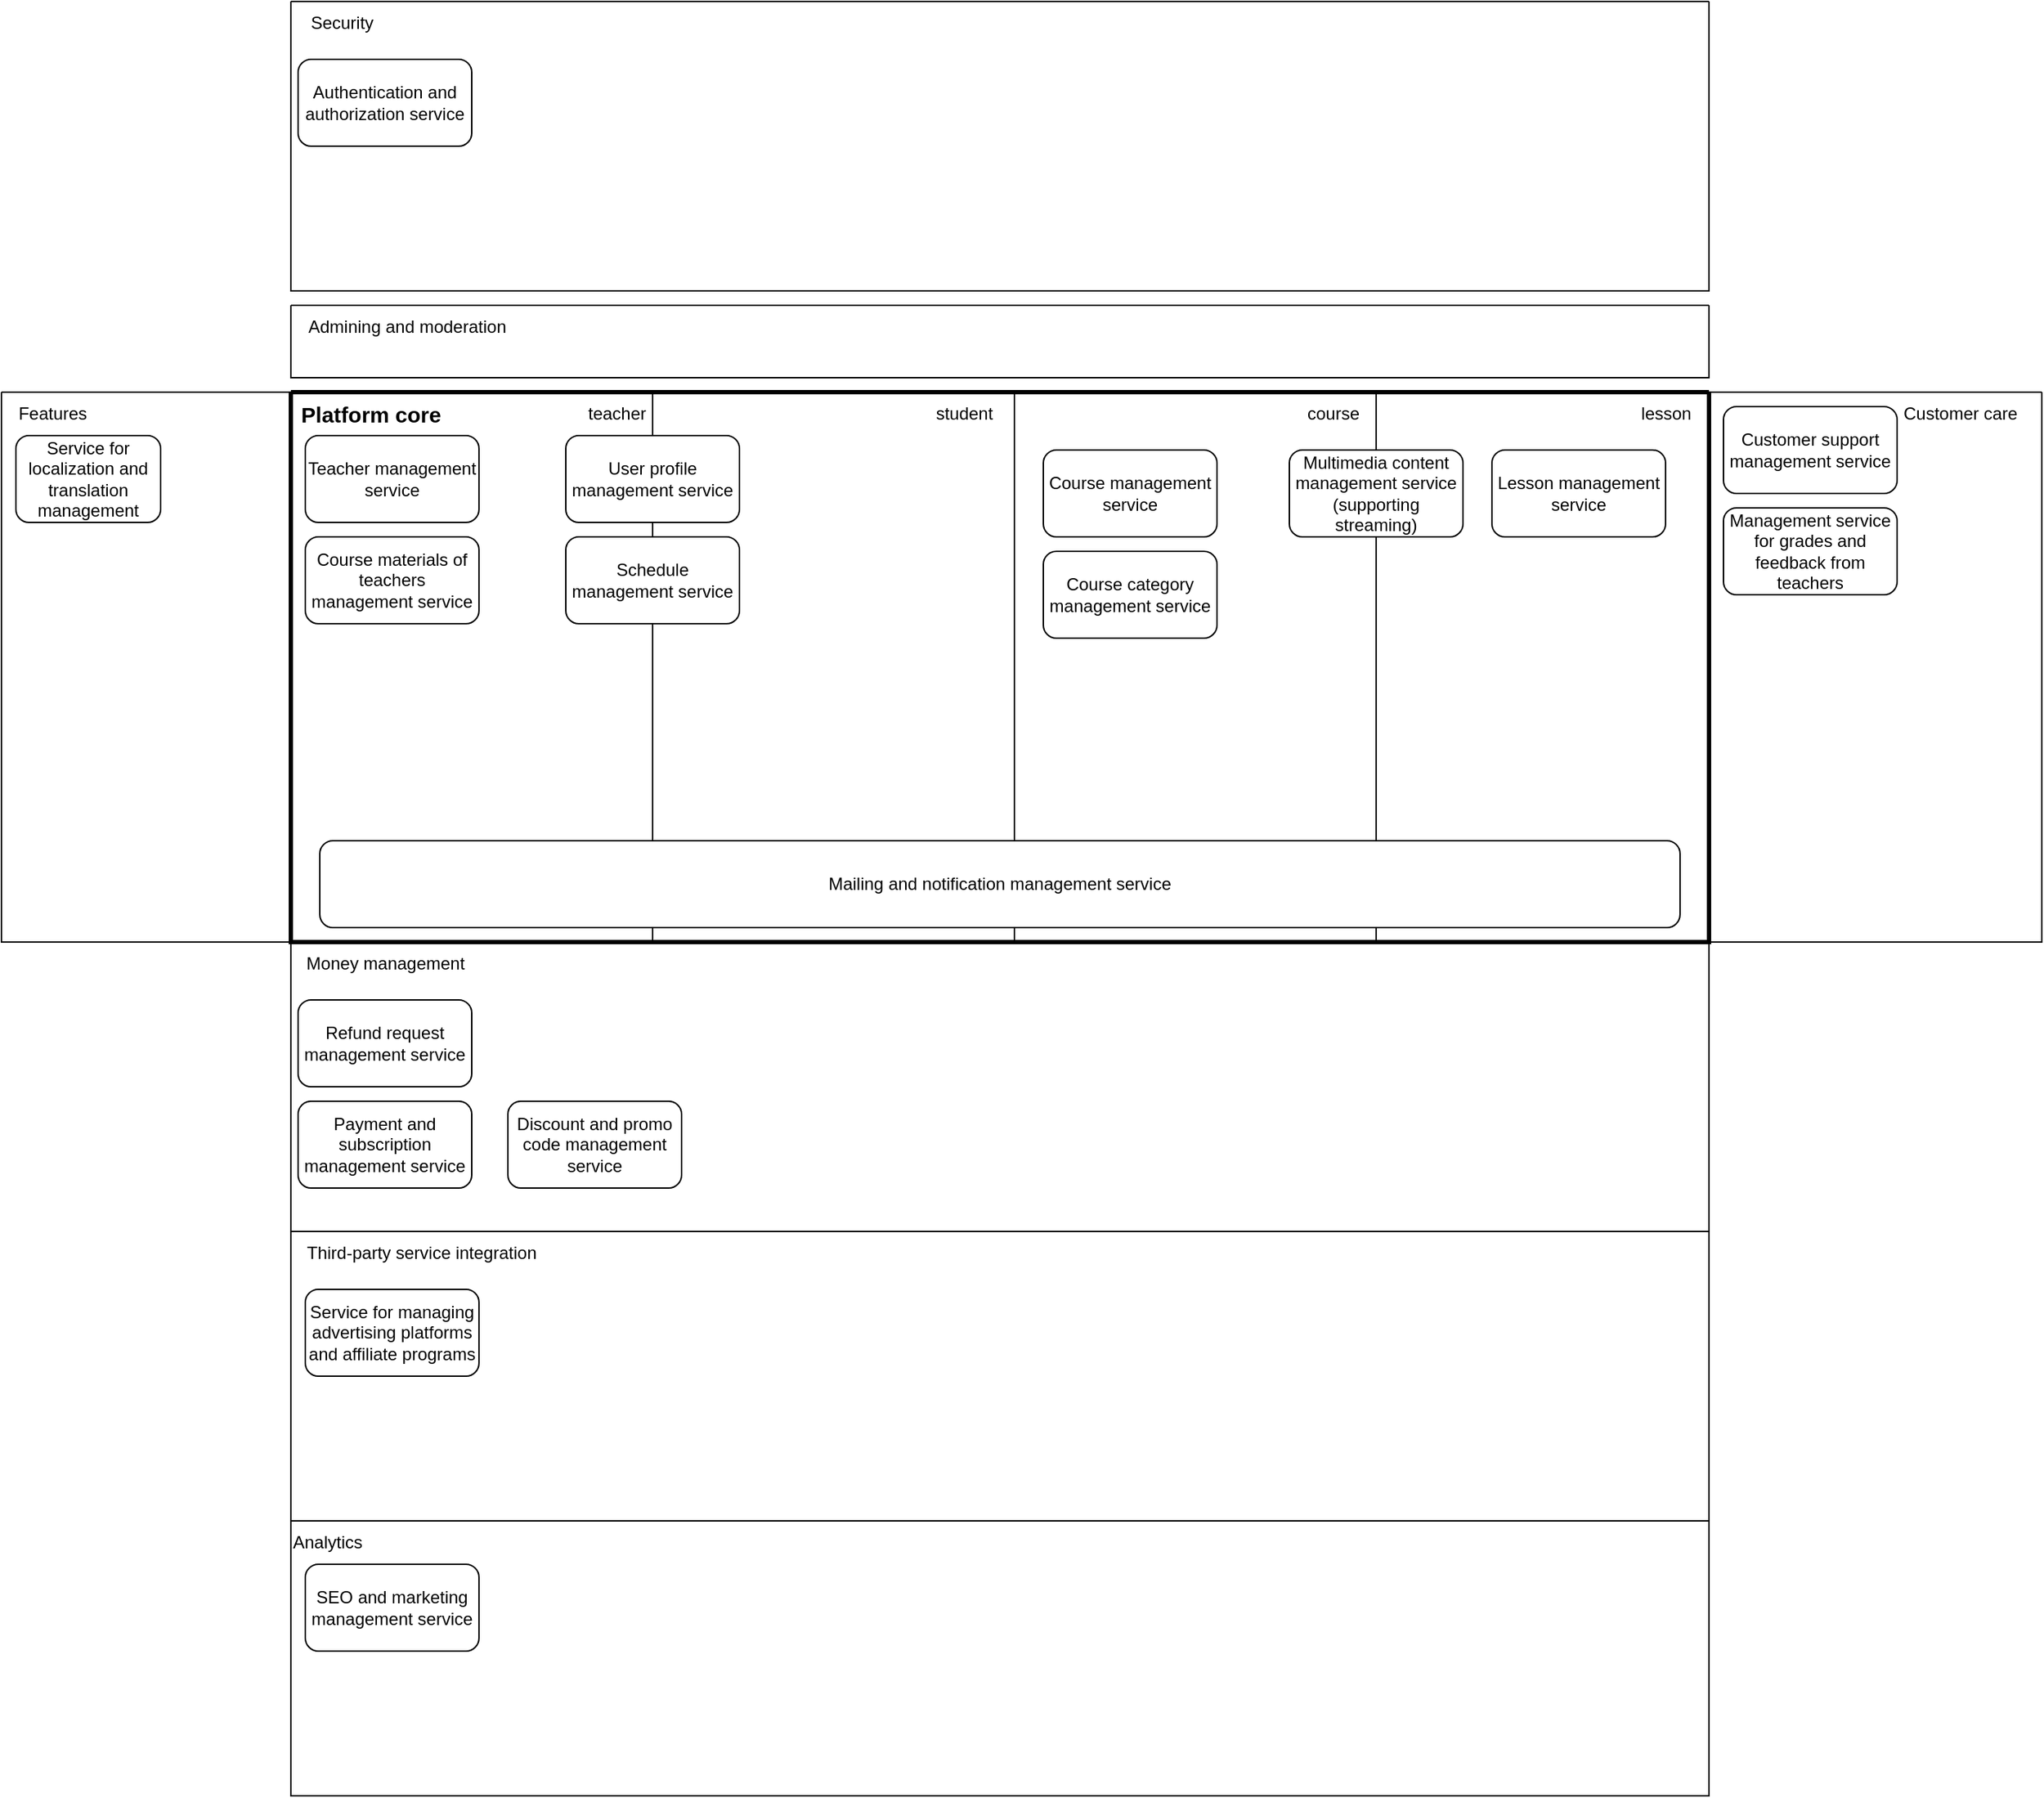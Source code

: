 <mxfile version="21.0.6" type="github">
  <diagram name="Page-1" id="XPsEhaVmD4LxFUibNrj5">
    <mxGraphModel dx="2284" dy="1875" grid="1" gridSize="10" guides="1" tooltips="1" connect="1" arrows="1" fold="1" page="1" pageScale="1" pageWidth="850" pageHeight="1100" math="0" shadow="0">
      <root>
        <mxCell id="0" />
        <mxCell id="1" parent="0" />
        <mxCell id="vwFbI64DFWH7WejsQwX_-11" value="" style="swimlane;startSize=0;movable=1;resizable=1;rotatable=1;deletable=1;editable=1;locked=0;connectable=1;" vertex="1" parent="1">
          <mxGeometry x="-480" y="-270" width="980" height="200" as="geometry" />
        </mxCell>
        <mxCell id="vwFbI64DFWH7WejsQwX_-10" value="Authentication and authorization service" style="rounded=1;whiteSpace=wrap;html=1;" vertex="1" parent="vwFbI64DFWH7WejsQwX_-11">
          <mxGeometry x="5" y="40" width="120" height="60" as="geometry" />
        </mxCell>
        <mxCell id="vwFbI64DFWH7WejsQwX_-12" value="Security" style="text;html=1;align=center;verticalAlign=middle;resizable=1;points=[];autosize=1;strokeColor=none;fillColor=none;movable=1;rotatable=1;deletable=1;editable=1;locked=0;connectable=1;" vertex="1" parent="vwFbI64DFWH7WejsQwX_-11">
          <mxGeometry width="70" height="30" as="geometry" />
        </mxCell>
        <mxCell id="vwFbI64DFWH7WejsQwX_-13" value="" style="swimlane;startSize=0;" vertex="1" parent="1">
          <mxGeometry x="500" width="230" height="380" as="geometry" />
        </mxCell>
        <mxCell id="vwFbI64DFWH7WejsQwX_-7" value="Management service for grades and feedback from teachers" style="rounded=1;whiteSpace=wrap;html=1;" vertex="1" parent="vwFbI64DFWH7WejsQwX_-13">
          <mxGeometry x="10" y="80" width="120" height="60" as="geometry" />
        </mxCell>
        <mxCell id="vwFbI64DFWH7WejsQwX_-4" value="Customer support management service" style="rounded=1;whiteSpace=wrap;html=1;" vertex="1" parent="vwFbI64DFWH7WejsQwX_-13">
          <mxGeometry x="10" y="10" width="120" height="60" as="geometry" />
        </mxCell>
        <mxCell id="vwFbI64DFWH7WejsQwX_-14" value="Customer care&amp;nbsp;" style="text;html=1;align=center;verticalAlign=middle;resizable=0;points=[];autosize=1;strokeColor=none;fillColor=none;" vertex="1" parent="vwFbI64DFWH7WejsQwX_-13">
          <mxGeometry x="120" width="110" height="30" as="geometry" />
        </mxCell>
        <mxCell id="vwFbI64DFWH7WejsQwX_-15" value="" style="swimlane;startSize=0;strokeColor=#000000;rounded=0;swimlaneLine=1;fillColor=default;strokeWidth=3;" vertex="1" parent="1">
          <mxGeometry x="-480" width="980" height="380" as="geometry" />
        </mxCell>
        <mxCell id="vwFbI64DFWH7WejsQwX_-16" value="Platform core" style="text;html=1;align=center;verticalAlign=middle;resizable=0;points=[];autosize=1;strokeColor=none;fillColor=none;fontSize=15;fontStyle=1" vertex="1" parent="vwFbI64DFWH7WejsQwX_-15">
          <mxGeometry x="-5" width="120" height="30" as="geometry" />
        </mxCell>
        <mxCell id="vwFbI64DFWH7WejsQwX_-38" value="" style="swimlane;startSize=0;" vertex="1" parent="vwFbI64DFWH7WejsQwX_-15">
          <mxGeometry width="250" height="380" as="geometry" />
        </mxCell>
        <mxCell id="vwFbI64DFWH7WejsQwX_-21" value="Teacher management service" style="rounded=1;whiteSpace=wrap;html=1;" vertex="1" parent="vwFbI64DFWH7WejsQwX_-38">
          <mxGeometry x="10" y="30" width="120" height="60" as="geometry" />
        </mxCell>
        <mxCell id="vwFbI64DFWH7WejsQwX_-6" value="Course materials of teachers management service" style="rounded=1;whiteSpace=wrap;html=1;" vertex="1" parent="vwFbI64DFWH7WejsQwX_-38">
          <mxGeometry x="10" y="100" width="120" height="60" as="geometry" />
        </mxCell>
        <mxCell id="vwFbI64DFWH7WejsQwX_-47" value="" style="swimlane;startSize=0;" vertex="1" parent="vwFbI64DFWH7WejsQwX_-38">
          <mxGeometry x="-200" width="200" height="380" as="geometry" />
        </mxCell>
        <mxCell id="vwFbI64DFWH7WejsQwX_-48" value="Features" style="text;html=1;align=center;verticalAlign=middle;resizable=0;points=[];autosize=1;strokeColor=none;fillColor=none;" vertex="1" parent="vwFbI64DFWH7WejsQwX_-47">
          <mxGeometry width="70" height="30" as="geometry" />
        </mxCell>
        <mxCell id="vwFbI64DFWH7WejsQwX_-46" value="Service for localization and translation management" style="rounded=1;whiteSpace=wrap;html=1;" vertex="1" parent="vwFbI64DFWH7WejsQwX_-47">
          <mxGeometry x="10" y="30" width="100" height="60" as="geometry" />
        </mxCell>
        <mxCell id="vwFbI64DFWH7WejsQwX_-39" value="" style="swimlane;startSize=0;" vertex="1" parent="vwFbI64DFWH7WejsQwX_-15">
          <mxGeometry x="250" width="250" height="380" as="geometry" />
        </mxCell>
        <mxCell id="vwFbI64DFWH7WejsQwX_-42" value="student" style="text;html=1;align=center;verticalAlign=middle;resizable=0;points=[];autosize=1;strokeColor=none;fillColor=none;" vertex="1" parent="vwFbI64DFWH7WejsQwX_-39">
          <mxGeometry x="185" width="60" height="30" as="geometry" />
        </mxCell>
        <mxCell id="vwFbI64DFWH7WejsQwX_-31" value="User profile management service" style="rounded=1;whiteSpace=wrap;html=1;" vertex="1" parent="vwFbI64DFWH7WejsQwX_-39">
          <mxGeometry x="-60" y="30" width="120" height="60" as="geometry" />
        </mxCell>
        <mxCell id="vwFbI64DFWH7WejsQwX_-2" value="Schedule management service" style="rounded=1;whiteSpace=wrap;html=1;" vertex="1" parent="vwFbI64DFWH7WejsQwX_-39">
          <mxGeometry x="-60" y="100" width="120" height="60" as="geometry" />
        </mxCell>
        <mxCell id="vwFbI64DFWH7WejsQwX_-40" value="" style="swimlane;startSize=0;" vertex="1" parent="vwFbI64DFWH7WejsQwX_-15">
          <mxGeometry x="500" width="250" height="380" as="geometry" />
        </mxCell>
        <mxCell id="vwFbI64DFWH7WejsQwX_-43" value="course" style="text;html=1;align=center;verticalAlign=middle;resizable=0;points=[];autosize=1;strokeColor=none;fillColor=none;" vertex="1" parent="vwFbI64DFWH7WejsQwX_-40">
          <mxGeometry x="190" width="60" height="30" as="geometry" />
        </mxCell>
        <mxCell id="vwFbI64DFWH7WejsQwX_-5" value="Course management service" style="rounded=1;whiteSpace=wrap;html=1;" vertex="1" parent="vwFbI64DFWH7WejsQwX_-40">
          <mxGeometry x="20" y="40" width="120" height="60" as="geometry" />
        </mxCell>
        <mxCell id="vwFbI64DFWH7WejsQwX_-32" value="Course category management service" style="rounded=1;whiteSpace=wrap;html=1;" vertex="1" parent="vwFbI64DFWH7WejsQwX_-40">
          <mxGeometry x="20" y="110" width="120" height="60" as="geometry" />
        </mxCell>
        <mxCell id="vwFbI64DFWH7WejsQwX_-45" value="lesson" style="text;html=1;align=center;verticalAlign=middle;resizable=0;points=[];autosize=1;strokeColor=none;fillColor=none;" vertex="1" parent="vwFbI64DFWH7WejsQwX_-15">
          <mxGeometry x="920" width="60" height="30" as="geometry" />
        </mxCell>
        <mxCell id="vwFbI64DFWH7WejsQwX_-35" value="Lesson management service" style="rounded=1;whiteSpace=wrap;html=1;" vertex="1" parent="vwFbI64DFWH7WejsQwX_-15">
          <mxGeometry x="830" y="40" width="120" height="60" as="geometry" />
        </mxCell>
        <mxCell id="vwFbI64DFWH7WejsQwX_-1" value="Multimedia content management service (supporting streaming)" style="rounded=1;whiteSpace=wrap;html=1;" vertex="1" parent="vwFbI64DFWH7WejsQwX_-15">
          <mxGeometry x="690" y="40" width="120" height="60" as="geometry" />
        </mxCell>
        <mxCell id="vwFbI64DFWH7WejsQwX_-28" value="Mailing and notification management service" style="rounded=1;whiteSpace=wrap;html=1;" vertex="1" parent="vwFbI64DFWH7WejsQwX_-15">
          <mxGeometry x="20" y="310" width="940" height="60" as="geometry" />
        </mxCell>
        <mxCell id="vwFbI64DFWH7WejsQwX_-17" value="" style="swimlane;startSize=0;" vertex="1" parent="1">
          <mxGeometry x="-480" y="580" width="980" height="200" as="geometry" />
        </mxCell>
        <mxCell id="vwFbI64DFWH7WejsQwX_-18" value="Third-party service integration&lt;br&gt;" style="text;html=1;align=center;verticalAlign=middle;resizable=0;points=[];autosize=1;strokeColor=none;fillColor=none;" vertex="1" parent="vwFbI64DFWH7WejsQwX_-17">
          <mxGeometry width="180" height="30" as="geometry" />
        </mxCell>
        <mxCell id="vwFbI64DFWH7WejsQwX_-8" value="Service for managing advertising platforms and affiliate programs" style="rounded=1;whiteSpace=wrap;html=1;" vertex="1" parent="vwFbI64DFWH7WejsQwX_-17">
          <mxGeometry x="10" y="40" width="120" height="60" as="geometry" />
        </mxCell>
        <mxCell id="vwFbI64DFWH7WejsQwX_-19" value="" style="swimlane;startSize=0;" vertex="1" parent="1">
          <mxGeometry x="-480" y="380" width="980" height="200" as="geometry" />
        </mxCell>
        <mxCell id="vwFbI64DFWH7WejsQwX_-9" value="Refund request management service" style="rounded=1;whiteSpace=wrap;html=1;" vertex="1" parent="vwFbI64DFWH7WejsQwX_-19">
          <mxGeometry x="5" y="40" width="120" height="60" as="geometry" />
        </mxCell>
        <mxCell id="vwFbI64DFWH7WejsQwX_-20" value="Money management" style="text;html=1;align=center;verticalAlign=middle;resizable=0;points=[];autosize=1;strokeColor=none;fillColor=none;" vertex="1" parent="vwFbI64DFWH7WejsQwX_-19">
          <mxGeometry width="130" height="30" as="geometry" />
        </mxCell>
        <mxCell id="vwFbI64DFWH7WejsQwX_-23" value="Payment and subscription management service" style="rounded=1;whiteSpace=wrap;html=1;" vertex="1" parent="vwFbI64DFWH7WejsQwX_-19">
          <mxGeometry x="5" y="110" width="120" height="60" as="geometry" />
        </mxCell>
        <mxCell id="vwFbI64DFWH7WejsQwX_-27" value="Discount and promo code management service" style="rounded=1;whiteSpace=wrap;html=1;" vertex="1" parent="vwFbI64DFWH7WejsQwX_-19">
          <mxGeometry x="150" y="110" width="120" height="60" as="geometry" />
        </mxCell>
        <mxCell id="vwFbI64DFWH7WejsQwX_-24" value="" style="swimlane;startSize=0;" vertex="1" parent="1">
          <mxGeometry x="-480" y="780" width="980" height="190" as="geometry" />
        </mxCell>
        <mxCell id="vwFbI64DFWH7WejsQwX_-25" value="Analytics" style="text;html=1;align=center;verticalAlign=middle;resizable=0;points=[];autosize=1;strokeColor=none;fillColor=none;" vertex="1" parent="vwFbI64DFWH7WejsQwX_-24">
          <mxGeometry x="-10" width="70" height="30" as="geometry" />
        </mxCell>
        <mxCell id="vwFbI64DFWH7WejsQwX_-26" value="SEO and marketing management service" style="rounded=1;whiteSpace=wrap;html=1;" vertex="1" parent="vwFbI64DFWH7WejsQwX_-24">
          <mxGeometry x="10" y="30" width="120" height="60" as="geometry" />
        </mxCell>
        <mxCell id="vwFbI64DFWH7WejsQwX_-33" value="" style="swimlane;startSize=0;" vertex="1" parent="1">
          <mxGeometry x="-480" y="-60" width="980" height="50" as="geometry" />
        </mxCell>
        <mxCell id="vwFbI64DFWH7WejsQwX_-34" value="Admining and moderation" style="text;html=1;align=center;verticalAlign=middle;resizable=0;points=[];autosize=1;strokeColor=none;fillColor=none;" vertex="1" parent="vwFbI64DFWH7WejsQwX_-33">
          <mxGeometry width="160" height="30" as="geometry" />
        </mxCell>
        <mxCell id="vwFbI64DFWH7WejsQwX_-41" value="teacher" style="text;html=1;align=center;verticalAlign=middle;resizable=0;points=[];autosize=1;strokeColor=none;fillColor=none;" vertex="1" parent="1">
          <mxGeometry x="-285" width="60" height="30" as="geometry" />
        </mxCell>
      </root>
    </mxGraphModel>
  </diagram>
</mxfile>

